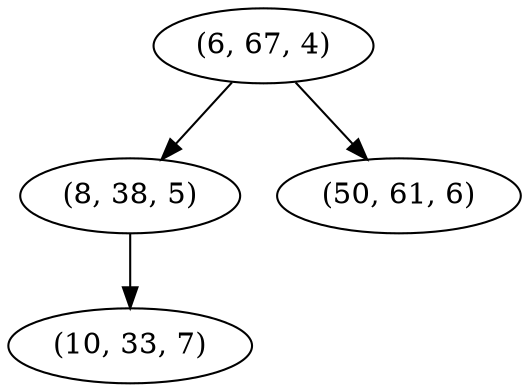 digraph tree {
    "(6, 67, 4)";
    "(8, 38, 5)";
    "(10, 33, 7)";
    "(50, 61, 6)";
    "(6, 67, 4)" -> "(8, 38, 5)";
    "(6, 67, 4)" -> "(50, 61, 6)";
    "(8, 38, 5)" -> "(10, 33, 7)";
}
